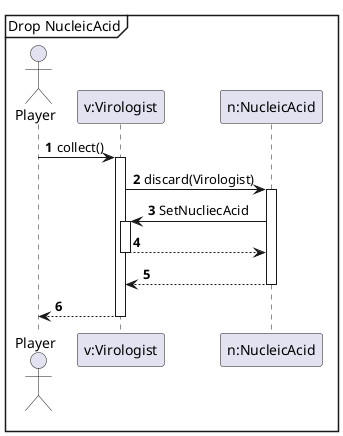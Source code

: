 @startuml
'https://plantuml.com/sequence-diagram

autonumber
Mainframe Drop NucleicAcid

actor Player
Player -> "v:Virologist" ++: collect()
"v:Virologist"->"n:NucleicAcid"++:discard(Virologist)
"n:NucleicAcid"->"v:Virologist":SetNucliecAcid
activate "v:Virologist"
"v:Virologist"-->"n:NucleicAcid"
deactivate "v:Virologist"
"n:NucleicAcid"-->"v:Virologist"--
"v:Virologist" --> Player
Deactivate "v:Virologist"
@enduml